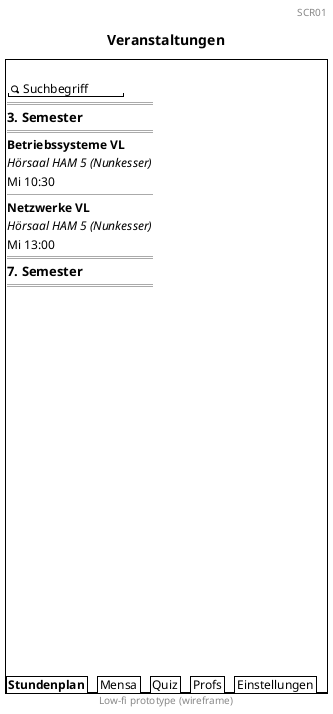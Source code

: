 @startsalt
title Veranstaltungen
header SCR01
footer Low-fi prototype (wireframe)
{+
{
    .
    "<&magnifying-glass> Suchbegriff"
    ==
    === 3. Semester 
    ==
    **Betriebssysteme VL**
    //Hörsaal HAM 5 (Nunkesser)//
    Mi 10:30
    --
    **Netzwerke VL**
    //Hörsaal HAM 5 (Nunkesser)//
    Mi 13:00
    ==
    === 7. Semester 
    ==
    .
    .
    .
    .
    .
    .
    .
    .
    .
    .
    .
    .
    .
    .
    .
    .
    .
    .
    .
    .
    .
}
{/ <b>Stundenplan | Mensa | Quiz | Profs | Einstellungen }
}
@endsalt

